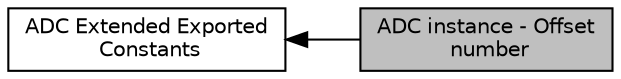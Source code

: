 digraph "ADC instance - Offset number"
{
  edge [fontname="Helvetica",fontsize="10",labelfontname="Helvetica",labelfontsize="10"];
  node [fontname="Helvetica",fontsize="10",shape=box];
  rankdir=LR;
  Node1 [label="ADC instance - Offset\l number",height=0.2,width=0.4,color="black", fillcolor="grey75", style="filled", fontcolor="black",tooltip=" "];
  Node2 [label="ADC Extended Exported\l Constants",height=0.2,width=0.4,color="black", fillcolor="white", style="filled",URL="$group__ADCEx__Exported__Constants.html",tooltip=" "];
  Node2->Node1 [shape=plaintext, dir="back", style="solid"];
}
